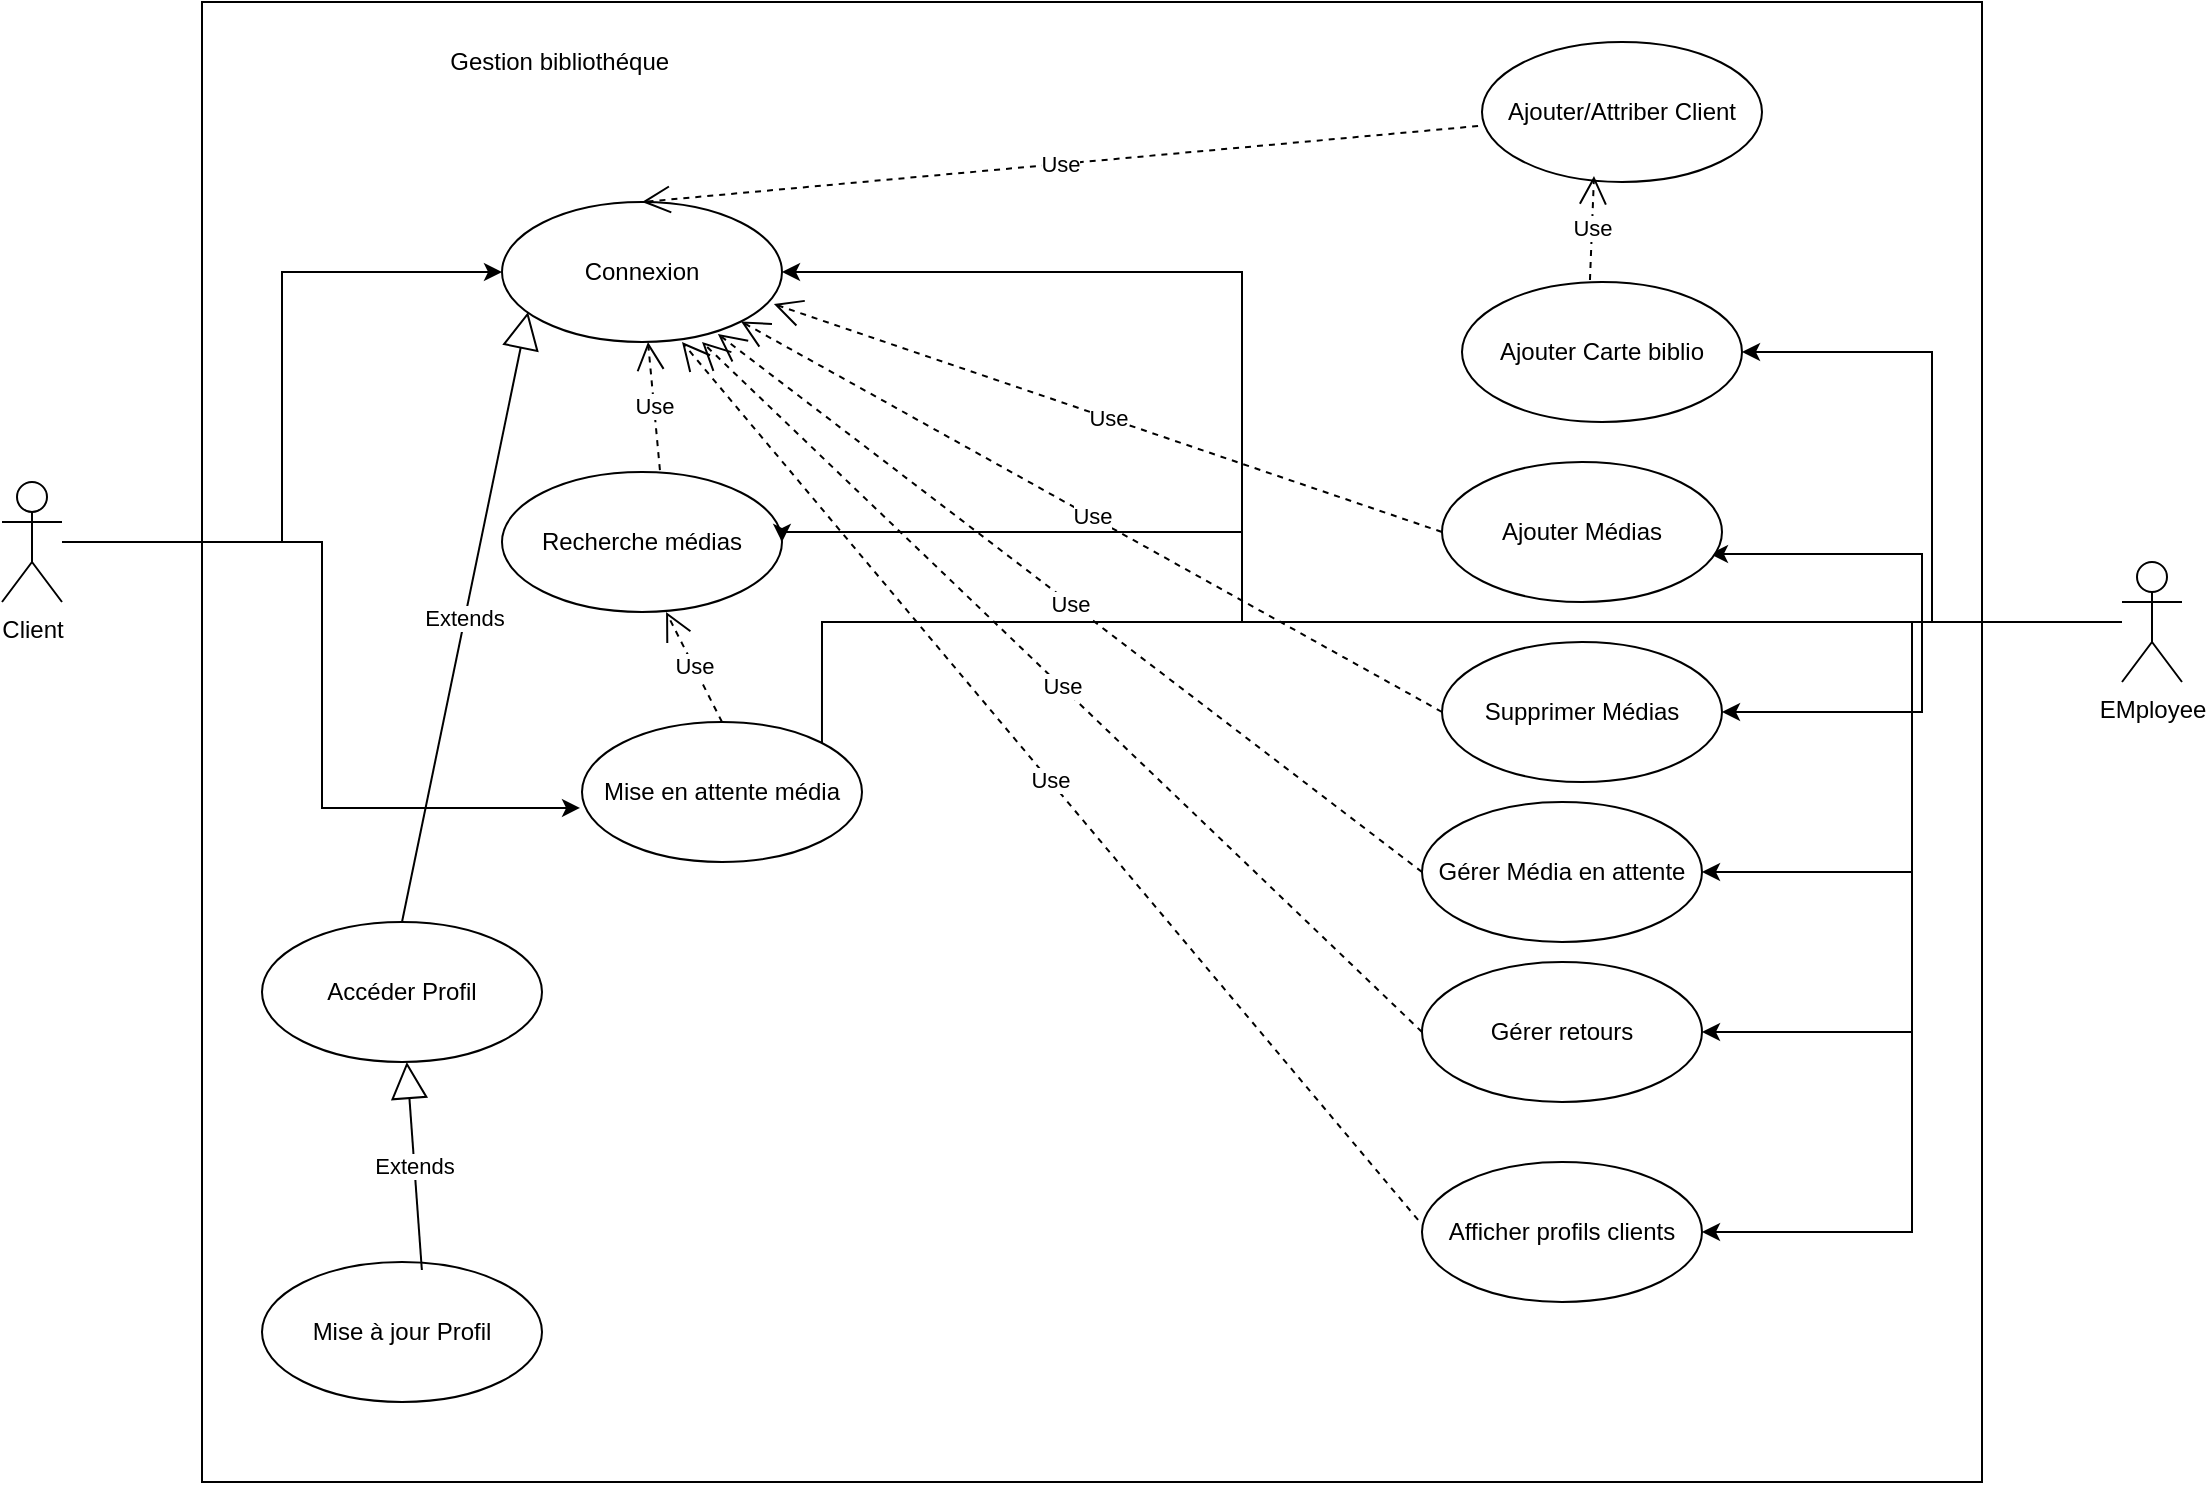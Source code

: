 <mxfile version="16.2.2" type="device"><diagram id="-MDp5Svl0AXLKn_6ZRyf" name="Page-1"><mxGraphModel dx="767" dy="1253" grid="1" gridSize="10" guides="1" tooltips="1" connect="1" arrows="1" fold="1" page="1" pageScale="1" pageWidth="1920" pageHeight="1200" math="0" shadow="0"><root><mxCell id="0"/><mxCell id="1" parent="0"/><mxCell id="EjUahcmjrLokJ_assvc6-1" value="" style="rounded=0;whiteSpace=wrap;html=1;" parent="1" vertex="1"><mxGeometry x="250" y="120" width="890" height="740" as="geometry"/></mxCell><mxCell id="EjUahcmjrLokJ_assvc6-2" value="Gestion bibliothéque&amp;nbsp;" style="text;html=1;resizable=0;autosize=1;align=center;verticalAlign=middle;points=[];fillColor=none;strokeColor=none;rounded=0;" parent="1" vertex="1"><mxGeometry x="365" y="140" width="130" height="20" as="geometry"/></mxCell><mxCell id="EjUahcmjrLokJ_assvc6-8" value="Connexion" style="ellipse;whiteSpace=wrap;html=1;" parent="1" vertex="1"><mxGeometry x="400" y="220" width="140" height="70" as="geometry"/></mxCell><mxCell id="EjUahcmjrLokJ_assvc6-9" value="Recherche médias" style="ellipse;whiteSpace=wrap;html=1;" parent="1" vertex="1"><mxGeometry x="400" y="355" width="140" height="70" as="geometry"/></mxCell><mxCell id="EjUahcmjrLokJ_assvc6-10" value="Accéder Profil" style="ellipse;whiteSpace=wrap;html=1;" parent="1" vertex="1"><mxGeometry x="280" y="580" width="140" height="70" as="geometry"/></mxCell><mxCell id="XDCNEF8sxl-F__Gcq_O2-5" style="edgeStyle=orthogonalEdgeStyle;rounded=0;orthogonalLoop=1;jettySize=auto;html=1;entryX=1;entryY=0.5;entryDx=0;entryDy=0;" parent="1" source="EjUahcmjrLokJ_assvc6-11" target="EjUahcmjrLokJ_assvc6-8" edge="1"><mxGeometry relative="1" as="geometry"><Array as="points"><mxPoint x="770" y="430"/><mxPoint x="770" y="255"/></Array></mxGeometry></mxCell><mxCell id="XDCNEF8sxl-F__Gcq_O2-7" style="edgeStyle=orthogonalEdgeStyle;rounded=0;orthogonalLoop=1;jettySize=auto;html=1;entryX=1;entryY=0.5;entryDx=0;entryDy=0;" parent="1" source="EjUahcmjrLokJ_assvc6-11" target="EjUahcmjrLokJ_assvc6-9" edge="1"><mxGeometry relative="1" as="geometry"><Array as="points"><mxPoint x="770" y="430"/><mxPoint x="770" y="385"/></Array></mxGeometry></mxCell><mxCell id="XDCNEF8sxl-F__Gcq_O2-16" style="edgeStyle=orthogonalEdgeStyle;rounded=0;orthogonalLoop=1;jettySize=auto;html=1;entryX=1;entryY=0.5;entryDx=0;entryDy=0;" parent="1" source="EjUahcmjrLokJ_assvc6-11" target="XDCNEF8sxl-F__Gcq_O2-9" edge="1"><mxGeometry relative="1" as="geometry"/></mxCell><mxCell id="XDCNEF8sxl-F__Gcq_O2-17" style="edgeStyle=orthogonalEdgeStyle;rounded=0;orthogonalLoop=1;jettySize=auto;html=1;entryX=0.957;entryY=0.657;entryDx=0;entryDy=0;entryPerimeter=0;" parent="1" source="EjUahcmjrLokJ_assvc6-11" target="XDCNEF8sxl-F__Gcq_O2-13" edge="1"><mxGeometry relative="1" as="geometry"/></mxCell><mxCell id="XDCNEF8sxl-F__Gcq_O2-29" style="edgeStyle=orthogonalEdgeStyle;rounded=0;orthogonalLoop=1;jettySize=auto;html=1;" parent="1" source="EjUahcmjrLokJ_assvc6-11" target="XDCNEF8sxl-F__Gcq_O2-14" edge="1"><mxGeometry relative="1" as="geometry"/></mxCell><mxCell id="XDCNEF8sxl-F__Gcq_O2-31" style="edgeStyle=orthogonalEdgeStyle;rounded=0;orthogonalLoop=1;jettySize=auto;html=1;entryX=1;entryY=0.5;entryDx=0;entryDy=0;" parent="1" source="EjUahcmjrLokJ_assvc6-11" target="XDCNEF8sxl-F__Gcq_O2-10" edge="1"><mxGeometry relative="1" as="geometry"/></mxCell><mxCell id="XDCNEF8sxl-F__Gcq_O2-32" style="edgeStyle=orthogonalEdgeStyle;rounded=0;orthogonalLoop=1;jettySize=auto;html=1;entryX=1;entryY=0.5;entryDx=0;entryDy=0;" parent="1" source="EjUahcmjrLokJ_assvc6-11" target="XDCNEF8sxl-F__Gcq_O2-11" edge="1"><mxGeometry relative="1" as="geometry"/></mxCell><mxCell id="XDCNEF8sxl-F__Gcq_O2-33" style="edgeStyle=orthogonalEdgeStyle;rounded=0;orthogonalLoop=1;jettySize=auto;html=1;entryX=1;entryY=0.5;entryDx=0;entryDy=0;" parent="1" source="EjUahcmjrLokJ_assvc6-11" target="XDCNEF8sxl-F__Gcq_O2-15" edge="1"><mxGeometry relative="1" as="geometry"/></mxCell><mxCell id="Y6LjXUo3njvJRCpvMBRY-1" style="edgeStyle=orthogonalEdgeStyle;rounded=0;orthogonalLoop=1;jettySize=auto;html=1;entryX=0.857;entryY=0.429;entryDx=0;entryDy=0;entryPerimeter=0;" edge="1" parent="1" source="EjUahcmjrLokJ_assvc6-11" target="XDCNEF8sxl-F__Gcq_O2-36"><mxGeometry relative="1" as="geometry"/></mxCell><mxCell id="EjUahcmjrLokJ_assvc6-11" value="EMployee" style="shape=umlActor;verticalLabelPosition=bottom;verticalAlign=top;html=1;" parent="1" vertex="1"><mxGeometry x="1210" y="400" width="30" height="60" as="geometry"/></mxCell><mxCell id="EjUahcmjrLokJ_assvc6-27" style="edgeStyle=orthogonalEdgeStyle;rounded=0;orthogonalLoop=1;jettySize=auto;html=1;entryX=-0.007;entryY=0.614;entryDx=0;entryDy=0;entryPerimeter=0;" parent="1" source="EjUahcmjrLokJ_assvc6-12" target="XDCNEF8sxl-F__Gcq_O2-36" edge="1"><mxGeometry relative="1" as="geometry"/></mxCell><mxCell id="EjUahcmjrLokJ_assvc6-30" style="edgeStyle=orthogonalEdgeStyle;rounded=0;orthogonalLoop=1;jettySize=auto;html=1;entryX=0;entryY=0.5;entryDx=0;entryDy=0;" parent="1" source="EjUahcmjrLokJ_assvc6-12" target="EjUahcmjrLokJ_assvc6-8" edge="1"><mxGeometry relative="1" as="geometry"/></mxCell><mxCell id="EjUahcmjrLokJ_assvc6-12" value="Client" style="shape=umlActor;verticalLabelPosition=bottom;verticalAlign=top;html=1;" parent="1" vertex="1"><mxGeometry x="150" y="360" width="30" height="60" as="geometry"/></mxCell><mxCell id="EjUahcmjrLokJ_assvc6-20" value="Use" style="endArrow=open;endSize=12;dashed=1;html=1;rounded=0;exitX=0.564;exitY=-0.014;exitDx=0;exitDy=0;exitPerimeter=0;" parent="1" source="EjUahcmjrLokJ_assvc6-9" target="EjUahcmjrLokJ_assvc6-8" edge="1"><mxGeometry width="160" relative="1" as="geometry"><mxPoint x="490" y="320" as="sourcePoint"/><mxPoint x="650" y="320" as="targetPoint"/></mxGeometry></mxCell><mxCell id="EjUahcmjrLokJ_assvc6-37" value="Mise à jour Profil" style="ellipse;whiteSpace=wrap;html=1;" parent="1" vertex="1"><mxGeometry x="280" y="750" width="140" height="70" as="geometry"/></mxCell><mxCell id="EjUahcmjrLokJ_assvc6-41" value="Extends" style="endArrow=block;endSize=16;endFill=0;html=1;rounded=0;exitX=0.571;exitY=0.057;exitDx=0;exitDy=0;exitPerimeter=0;" parent="1" source="EjUahcmjrLokJ_assvc6-37" target="EjUahcmjrLokJ_assvc6-10" edge="1"><mxGeometry width="160" relative="1" as="geometry"><mxPoint x="450" y="680" as="sourcePoint"/><mxPoint x="610" y="680" as="targetPoint"/></mxGeometry></mxCell><mxCell id="XDCNEF8sxl-F__Gcq_O2-8" value="Ajouter/Attriber Client" style="ellipse;whiteSpace=wrap;html=1;" parent="1" vertex="1"><mxGeometry x="890" y="140" width="140" height="70" as="geometry"/></mxCell><mxCell id="XDCNEF8sxl-F__Gcq_O2-9" value="Ajouter Carte biblio" style="ellipse;whiteSpace=wrap;html=1;" parent="1" vertex="1"><mxGeometry x="880" y="260" width="140" height="70" as="geometry"/></mxCell><mxCell id="XDCNEF8sxl-F__Gcq_O2-10" value="Gérer Média en attente" style="ellipse;whiteSpace=wrap;html=1;" parent="1" vertex="1"><mxGeometry x="860" y="520" width="140" height="70" as="geometry"/></mxCell><mxCell id="XDCNEF8sxl-F__Gcq_O2-11" value="Gérer retours" style="ellipse;whiteSpace=wrap;html=1;" parent="1" vertex="1"><mxGeometry x="860" y="600" width="140" height="70" as="geometry"/></mxCell><mxCell id="XDCNEF8sxl-F__Gcq_O2-12" value="Use" style="endArrow=open;endSize=12;dashed=1;html=1;rounded=0;exitX=0.457;exitY=-0.014;exitDx=0;exitDy=0;exitPerimeter=0;entryX=0.4;entryY=0.957;entryDx=0;entryDy=0;entryPerimeter=0;" parent="1" source="XDCNEF8sxl-F__Gcq_O2-9" target="XDCNEF8sxl-F__Gcq_O2-8" edge="1"><mxGeometry width="160" relative="1" as="geometry"><mxPoint x="925.98" y="329.05" as="sourcePoint"/><mxPoint x="919.996" y="269.998" as="targetPoint"/></mxGeometry></mxCell><mxCell id="XDCNEF8sxl-F__Gcq_O2-13" value="Ajouter Médias" style="ellipse;whiteSpace=wrap;html=1;" parent="1" vertex="1"><mxGeometry x="870" y="350" width="140" height="70" as="geometry"/></mxCell><mxCell id="XDCNEF8sxl-F__Gcq_O2-14" value="Supprimer Médias" style="ellipse;whiteSpace=wrap;html=1;" parent="1" vertex="1"><mxGeometry x="870" y="440" width="140" height="70" as="geometry"/></mxCell><mxCell id="XDCNEF8sxl-F__Gcq_O2-15" value="Afficher profils clients" style="ellipse;whiteSpace=wrap;html=1;" parent="1" vertex="1"><mxGeometry x="860" y="700" width="140" height="70" as="geometry"/></mxCell><mxCell id="XDCNEF8sxl-F__Gcq_O2-19" value="Use" style="endArrow=open;endSize=12;dashed=1;html=1;rounded=0;exitX=-0.014;exitY=0.6;exitDx=0;exitDy=0;exitPerimeter=0;entryX=0.5;entryY=0;entryDx=0;entryDy=0;" parent="1" source="XDCNEF8sxl-F__Gcq_O2-8" target="EjUahcmjrLokJ_assvc6-8" edge="1"><mxGeometry width="160" relative="1" as="geometry"><mxPoint x="710" y="174.5" as="sourcePoint"/><mxPoint x="870" y="174.5" as="targetPoint"/></mxGeometry></mxCell><mxCell id="XDCNEF8sxl-F__Gcq_O2-20" value="Use" style="endArrow=open;endSize=12;dashed=1;html=1;rounded=0;exitX=0;exitY=0.5;exitDx=0;exitDy=0;entryX=0.971;entryY=0.729;entryDx=0;entryDy=0;entryPerimeter=0;" parent="1" source="XDCNEF8sxl-F__Gcq_O2-13" target="EjUahcmjrLokJ_assvc6-8" edge="1"><mxGeometry width="160" relative="1" as="geometry"><mxPoint x="898.04" y="192" as="sourcePoint"/><mxPoint x="480" y="230" as="targetPoint"/></mxGeometry></mxCell><mxCell id="XDCNEF8sxl-F__Gcq_O2-21" value="Use" style="endArrow=open;endSize=12;dashed=1;html=1;rounded=0;exitX=0;exitY=0.5;exitDx=0;exitDy=0;entryX=1;entryY=1;entryDx=0;entryDy=0;" parent="1" source="XDCNEF8sxl-F__Gcq_O2-14" target="EjUahcmjrLokJ_assvc6-8" edge="1"><mxGeometry width="160" relative="1" as="geometry"><mxPoint x="880" y="395" as="sourcePoint"/><mxPoint x="490" y="240" as="targetPoint"/></mxGeometry></mxCell><mxCell id="XDCNEF8sxl-F__Gcq_O2-22" value="Use" style="endArrow=open;endSize=12;dashed=1;html=1;rounded=0;exitX=0;exitY=0.5;exitDx=0;exitDy=0;entryX=0.771;entryY=0.943;entryDx=0;entryDy=0;entryPerimeter=0;" parent="1" source="XDCNEF8sxl-F__Gcq_O2-10" target="EjUahcmjrLokJ_assvc6-8" edge="1"><mxGeometry width="160" relative="1" as="geometry"><mxPoint x="880" y="485" as="sourcePoint"/><mxPoint x="500" y="250" as="targetPoint"/></mxGeometry></mxCell><mxCell id="XDCNEF8sxl-F__Gcq_O2-25" value="Use" style="endArrow=open;endSize=12;dashed=1;html=1;rounded=0;exitX=0;exitY=0.5;exitDx=0;exitDy=0;" parent="1" source="XDCNEF8sxl-F__Gcq_O2-11" edge="1"><mxGeometry width="160" relative="1" as="geometry"><mxPoint x="870" y="565" as="sourcePoint"/><mxPoint x="500" y="290" as="targetPoint"/></mxGeometry></mxCell><mxCell id="XDCNEF8sxl-F__Gcq_O2-28" value="Use" style="endArrow=open;endSize=12;dashed=1;html=1;rounded=0;exitX=-0.014;exitY=0.414;exitDx=0;exitDy=0;exitPerimeter=0;" parent="1" source="XDCNEF8sxl-F__Gcq_O2-15" edge="1"><mxGeometry width="160" relative="1" as="geometry"><mxPoint x="870" y="645" as="sourcePoint"/><mxPoint x="490" y="290" as="targetPoint"/></mxGeometry></mxCell><mxCell id="XDCNEF8sxl-F__Gcq_O2-34" value="Extends" style="endArrow=block;endSize=16;endFill=0;html=1;rounded=0;exitX=0.5;exitY=0;exitDx=0;exitDy=0;entryX=0.093;entryY=0.786;entryDx=0;entryDy=0;entryPerimeter=0;" parent="1" source="EjUahcmjrLokJ_assvc6-10" target="EjUahcmjrLokJ_assvc6-8" edge="1"><mxGeometry width="160" relative="1" as="geometry"><mxPoint x="418.62" y="484.54" as="sourcePoint"/><mxPoint x="441.375" y="420.005" as="targetPoint"/></mxGeometry></mxCell><mxCell id="XDCNEF8sxl-F__Gcq_O2-36" value="Mise en attente média" style="ellipse;whiteSpace=wrap;html=1;" parent="1" vertex="1"><mxGeometry x="440" y="480" width="140" height="70" as="geometry"/></mxCell><mxCell id="XDCNEF8sxl-F__Gcq_O2-37" value="Use" style="endArrow=open;endSize=12;dashed=1;html=1;rounded=0;exitX=0.5;exitY=0;exitDx=0;exitDy=0;entryX=0.586;entryY=1;entryDx=0;entryDy=0;entryPerimeter=0;" parent="1" source="XDCNEF8sxl-F__Gcq_O2-36" target="EjUahcmjrLokJ_assvc6-9" edge="1"><mxGeometry width="160" relative="1" as="geometry"><mxPoint x="500.0" y="484.05" as="sourcePoint"/><mxPoint x="493.866" y="420.001" as="targetPoint"/></mxGeometry></mxCell></root></mxGraphModel></diagram></mxfile>